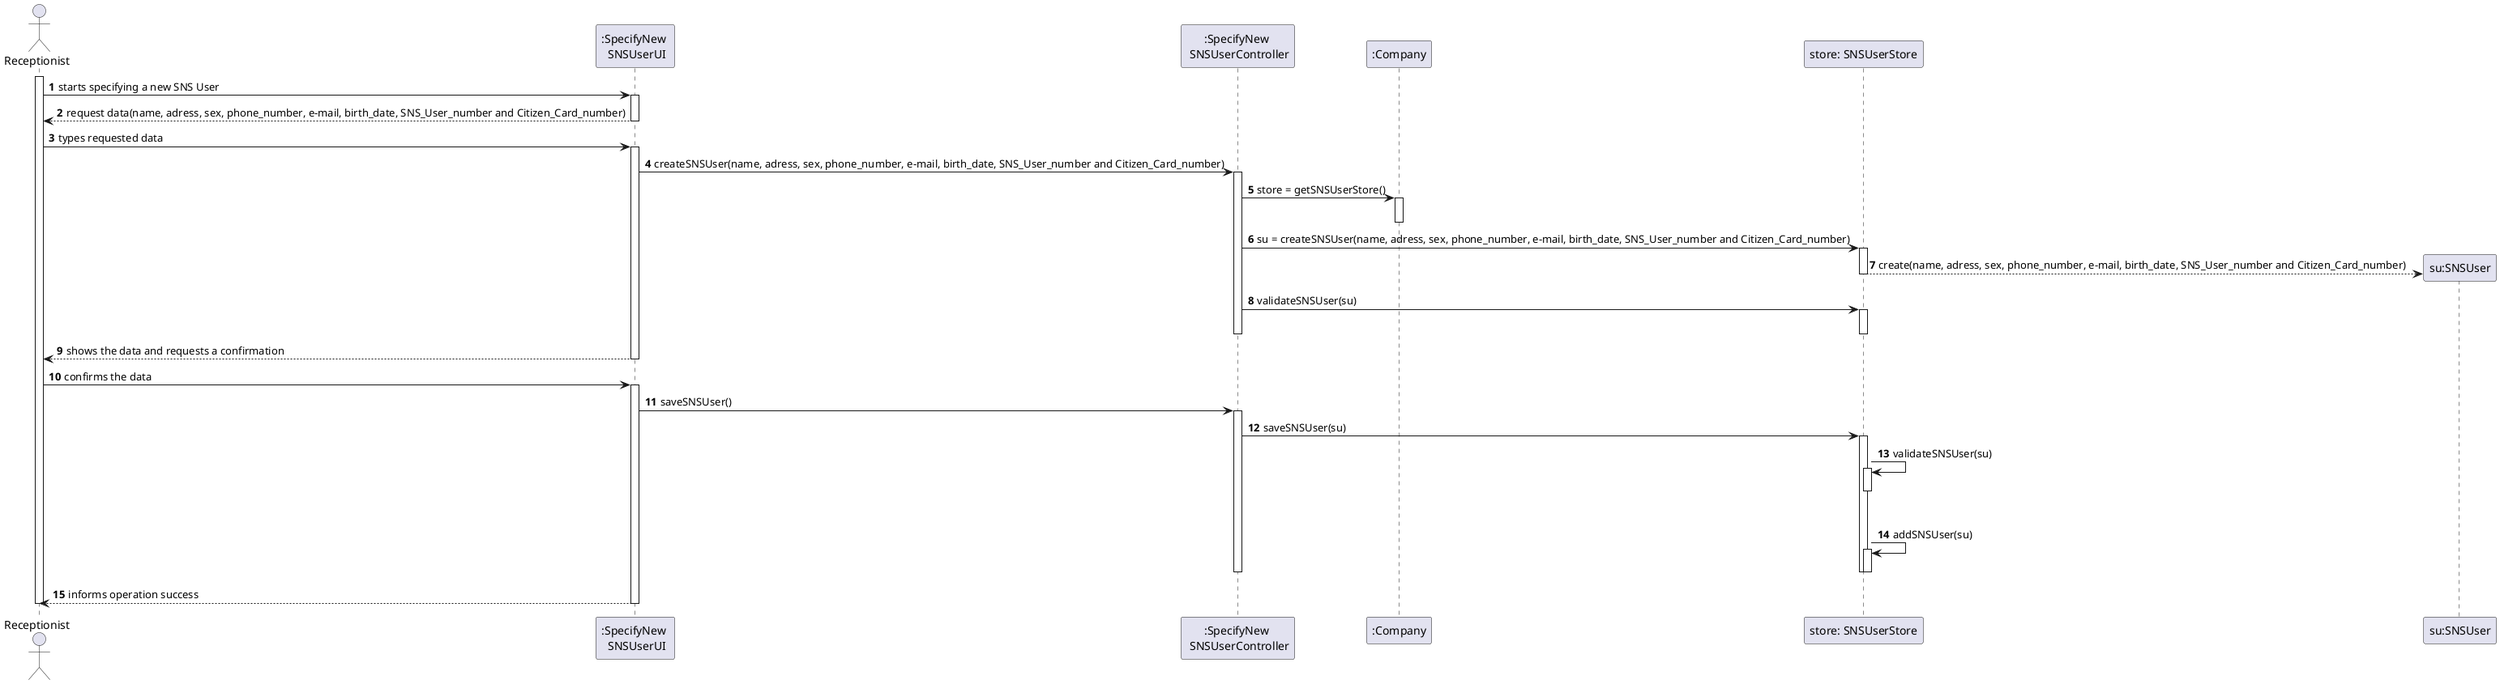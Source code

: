 @startuml
autonumber
actor "Receptionist" as receptionist

participant ":SpecifyNew \n SNSUserUI" as UI
participant ":SpecifyNew \n SNSUserController" as CTRL
participant ":Company" as CMP
participant "store: SNSUserStore" as SUS
participant "su:SNSUser" as SU

activate receptionist
receptionist -> UI : starts specifying a new SNS User
activate UI
UI --> receptionist : request data(name, adress, sex, phone_number, e-mail, birth_date, SNS_User_number and Citizen_Card_number)
deactivate UI

receptionist -> UI : types requested data
activate UI

UI -> CTRL : createSNSUser(name, adress, sex, phone_number, e-mail, birth_date, SNS_User_number and Citizen_Card_number)
activate CTRL

CTRL -> CMP : store = getSNSUserStore()
activate CMP
deactivate CMP

CTRL -> SUS : su = createSNSUser(name, adress, sex, phone_number, e-mail, birth_date, SNS_User_number and Citizen_Card_number)
activate SUS
SUS --> SU** : create(name, adress, sex, phone_number, e-mail, birth_date, SNS_User_number and Citizen_Card_number)
deactivate SUS

CTRL -> SUS : validateSNSUser(su)
activate SUS
deactivate SUS

deactivate CMP
deactivate CTRL

UI --> receptionist : shows the data and requests a confirmation
deactivate UI

receptionist -> UI : confirms the data
activate UI
UI -> CTRL : saveSNSUser()
activate CTRL

CTRL -> SUS : saveSNSUser(su)
activate SUS

SUS -> SUS: validateSNSUser(su)
activate SUS
deactivate SUS
|||
SUS -> SUS: addSNSUser(su)
activate SUS
deactivate SUS

deactivate SUS
deactivate CTRL
UI --> receptionist : informs operation success
deactivate UI
deactivate receptionist

@enduml